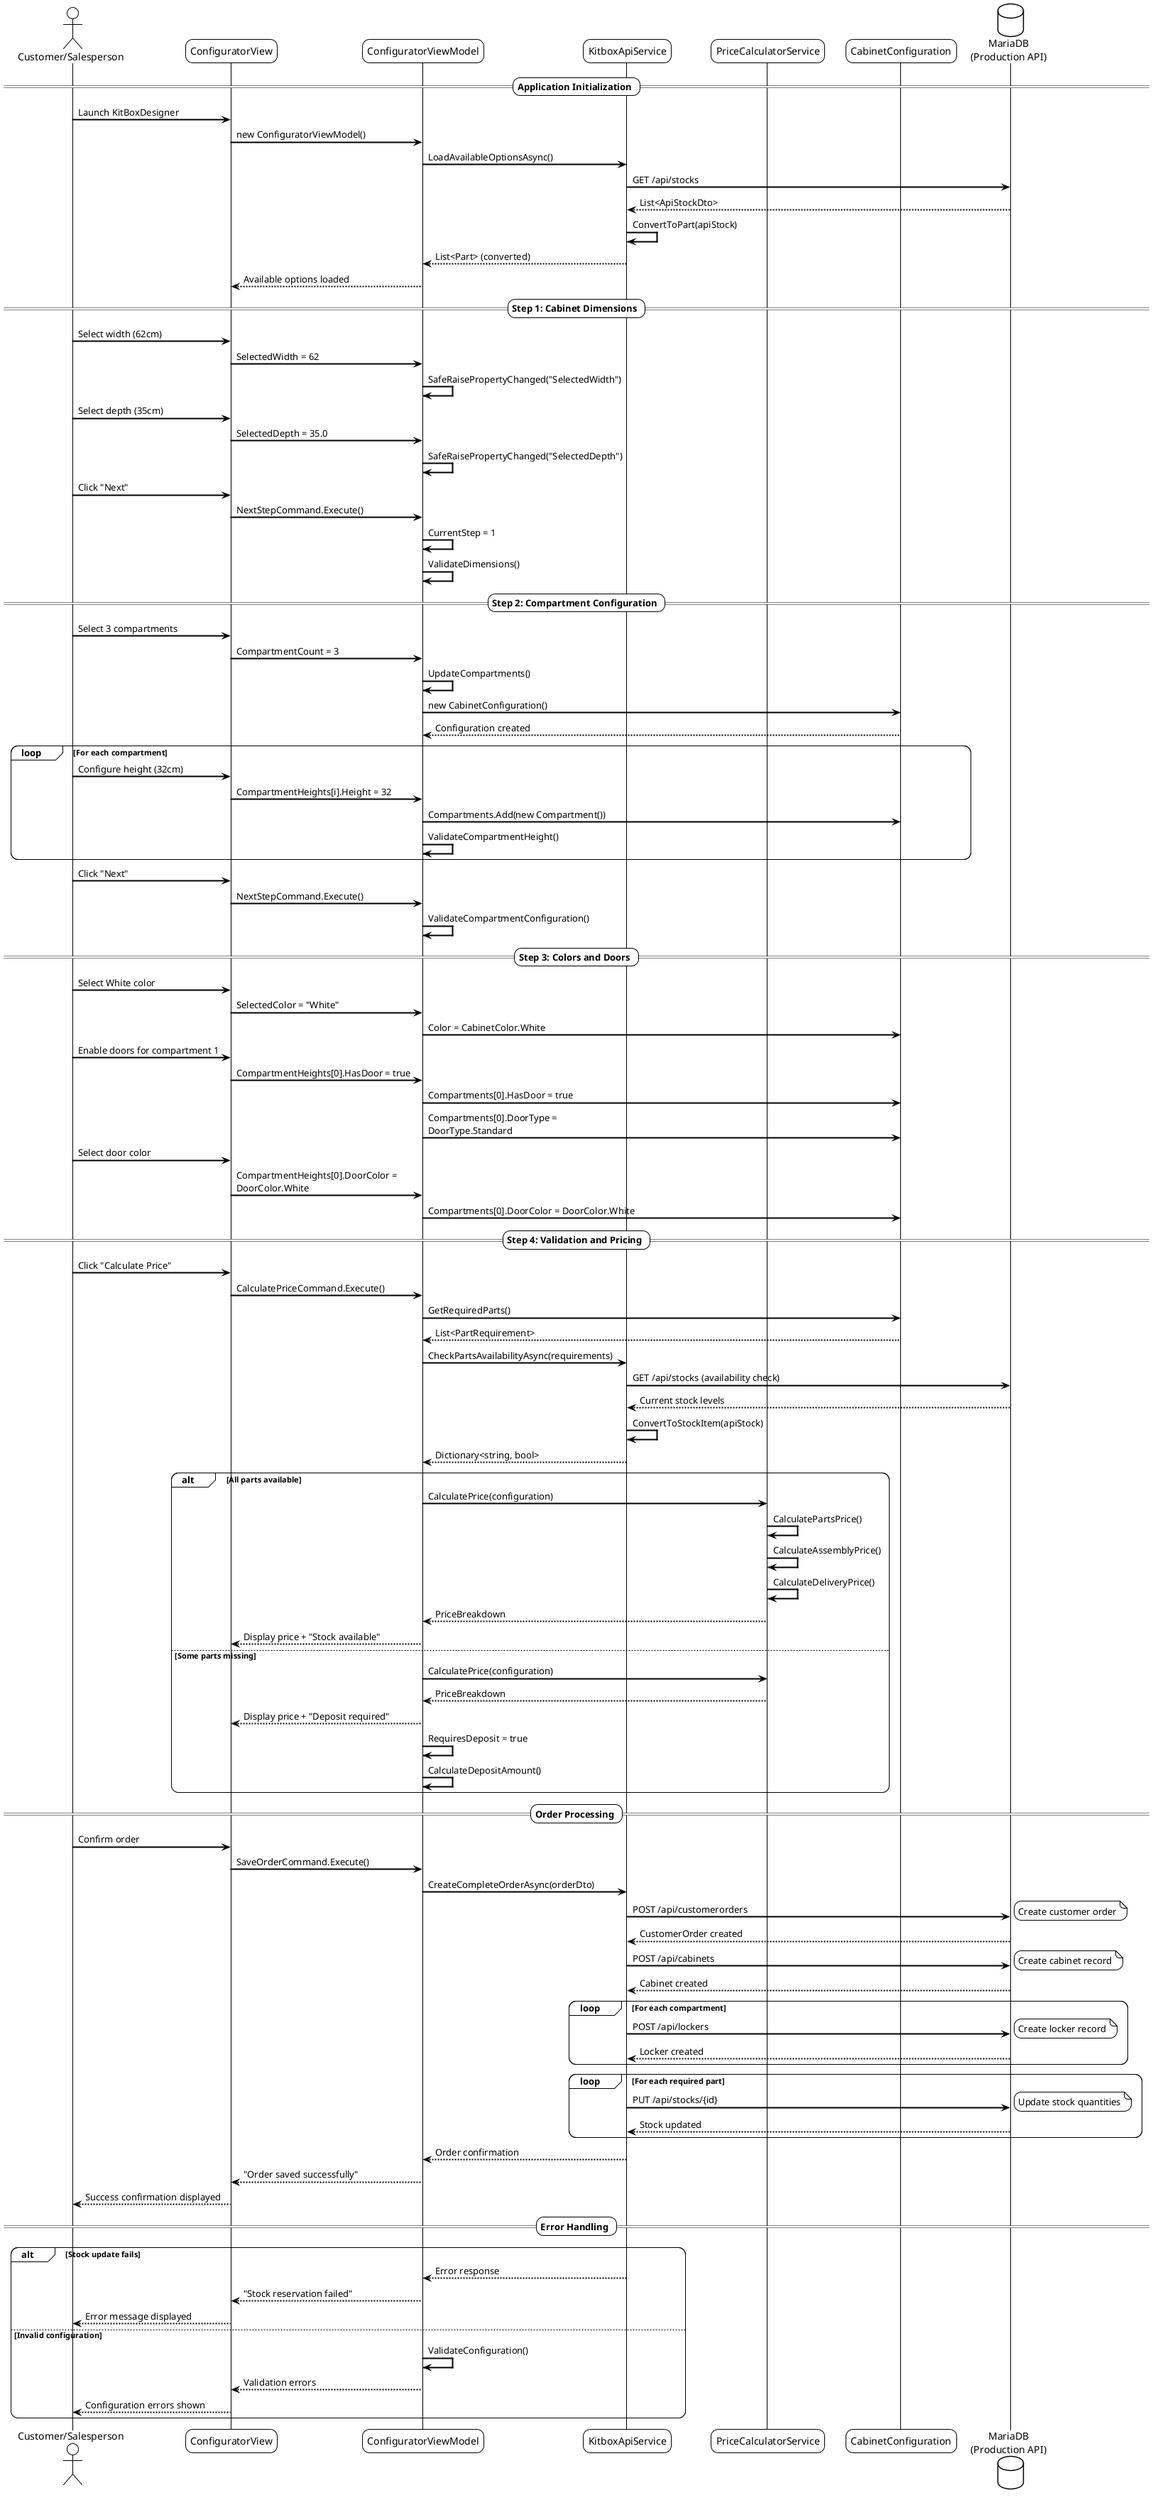 @startuml Cabinet_Configuration_Sequence_EN
!theme plain
skinparam sequenceArrowThickness 2
skinparam roundcorner 20
skinparam maxmessagesize 300

actor "Customer/Salesperson" as User
participant "ConfiguratorView" as CV
participant "ConfiguratorViewModel" as CVM
participant "KitboxApiService" as API
participant "PriceCalculatorService" as PCS
participant "CabinetConfiguration" as CC
database "MariaDB\n(Production API)" as DB

== Application Initialization ==
User -> CV : Launch KitBoxDesigner
CV -> CVM : new ConfiguratorViewModel()
CVM -> API : LoadAvailableOptionsAsync()
API -> DB : GET /api/stocks
DB --> API : List<ApiStockDto>
API -> API : ConvertToPart(apiStock)
API --> CVM : List<Part> (converted)
CVM --> CV : Available options loaded

== Step 1: Cabinet Dimensions ==
User -> CV : Select width (62cm)
CV -> CVM : SelectedWidth = 62
CVM -> CVM : SafeRaisePropertyChanged("SelectedWidth")

User -> CV : Select depth (35cm)
CV -> CVM : SelectedDepth = 35.0
CVM -> CVM : SafeRaisePropertyChanged("SelectedDepth")

User -> CV : Click "Next"
CV -> CVM : NextStepCommand.Execute()
CVM -> CVM : CurrentStep = 1
CVM -> CVM : ValidateDimensions()

== Step 2: Compartment Configuration ==
User -> CV : Select 3 compartments
CV -> CVM : CompartmentCount = 3
CVM -> CVM : UpdateCompartments()
CVM -> CC : new CabinetConfiguration()
CC --> CVM : Configuration created

loop For each compartment
    User -> CV : Configure height (32cm)
    CV -> CVM : CompartmentHeights[i].Height = 32
    CVM -> CC : Compartments.Add(new Compartment())
    CVM -> CVM : ValidateCompartmentHeight()
end

User -> CV : Click "Next"
CV -> CVM : NextStepCommand.Execute()
CVM -> CVM : ValidateCompartmentConfiguration()

== Step 3: Colors and Doors ==
User -> CV : Select White color
CV -> CVM : SelectedColor = "White"
CVM -> CC : Color = CabinetColor.White

User -> CV : Enable doors for compartment 1
CV -> CVM : CompartmentHeights[0].HasDoor = true
CVM -> CC : Compartments[0].HasDoor = true
CVM -> CC : Compartments[0].DoorType = DoorType.Standard

User -> CV : Select door color
CV -> CVM : CompartmentHeights[0].DoorColor = DoorColor.White
CVM -> CC : Compartments[0].DoorColor = DoorColor.White

== Step 4: Validation and Pricing ==
User -> CV : Click "Calculate Price"
CV -> CVM : CalculatePriceCommand.Execute()
CVM -> CC : GetRequiredParts()
CC --> CVM : List<PartRequirement>

CVM -> API : CheckPartsAvailabilityAsync(requirements)
API -> DB : GET /api/stocks (availability check)
DB --> API : Current stock levels
API -> API : ConvertToStockItem(apiStock)
API --> CVM : Dictionary<string, bool>

alt All parts available
    CVM -> PCS : CalculatePrice(configuration)
    PCS -> PCS : CalculatePartsPrice()
    PCS -> PCS : CalculateAssemblyPrice()
    PCS -> PCS : CalculateDeliveryPrice()
    PCS --> CVM : PriceBreakdown
    CVM --> CV : Display price + "Stock available"
    
else Some parts missing
    CVM -> PCS : CalculatePrice(configuration)
    PCS --> CVM : PriceBreakdown
    CVM --> CV : Display price + "Deposit required"
    CVM -> CVM : RequiresDeposit = true
    CVM -> CVM : CalculateDepositAmount()
end

== Order Processing ==
User -> CV : Confirm order
CV -> CVM : SaveOrderCommand.Execute()
CVM -> API : CreateCompleteOrderAsync(orderDto)

API -> DB : POST /api/customerorders
note right : Create customer order
DB --> API : CustomerOrder created

API -> DB : POST /api/cabinets
note right : Create cabinet record
DB --> API : Cabinet created

loop For each compartment
    API -> DB : POST /api/lockers
    note right : Create locker record
    DB --> API : Locker created
end

loop For each required part
    API -> DB : PUT /api/stocks/{id}
    note right : Update stock quantities
    DB --> API : Stock updated
end

API --> CVM : Order confirmation
CVM --> CV : "Order saved successfully"
CV --> User : Success confirmation displayed

== Error Handling ==
alt Stock update fails
    API --> CVM : Error response
    CVM --> CV : "Stock reservation failed"
    CV --> User : Error message displayed
else Invalid configuration
    CVM -> CVM : ValidateConfiguration()
    CVM --> CV : Validation errors
    CV --> User : Configuration errors shown
end

@enduml
